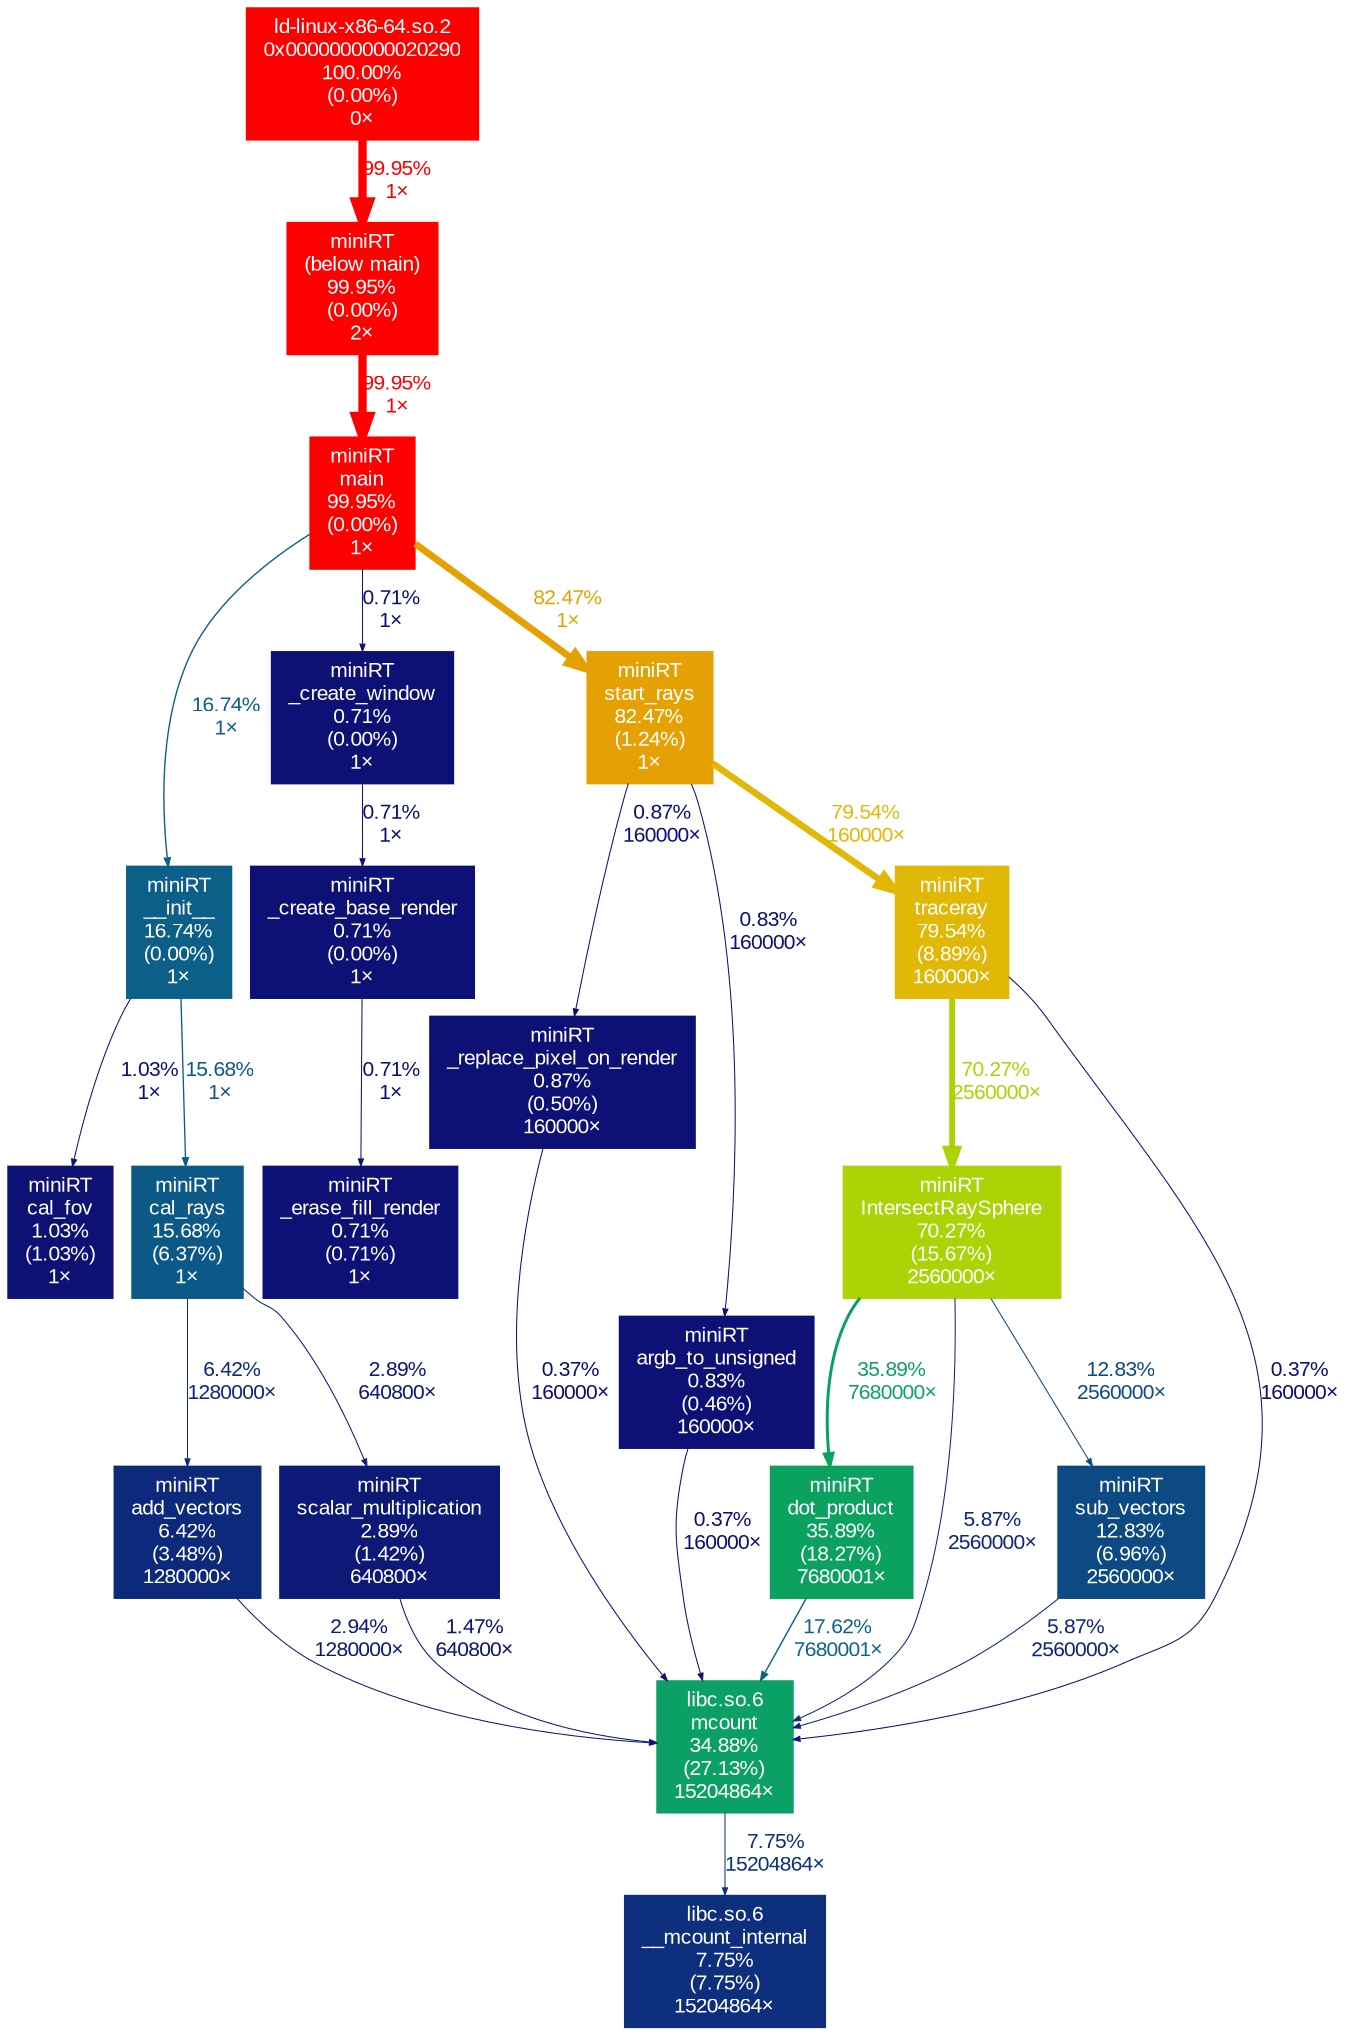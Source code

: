 digraph {
	tooltip=" "
	graph [fontname=Arial, nodesep=0.125, ranksep=0.25];
	node [fontcolor=white, fontname=Arial, height=0, shape=box, style=filled, width=0];
	edge [fontname=Arial];
	"(below main)" [color="#ff0000", fontcolor="#ffffff", fontsize="10.00", label="miniRT\n(below main)\n99.95%\n(0.00%)\n2×"];
	"(below main)" -> main [arrowsize="1.00", color="#ff0000", fontcolor="#ff0000", fontsize="10.00", label="99.95%\n1×", labeldistance="4.00", penwidth="4.00"];
	"0x0000000000020290" [color="#ff0000", fontcolor="#ffffff", fontsize="10.00", label="ld-linux-x86-64.so.2\n0x0000000000020290\n100.00%\n(0.00%)\n0×"];
	"0x0000000000020290" -> "(below main)" [arrowsize="1.00", color="#ff0000", fontcolor="#ff0000", fontsize="10.00", label="99.95%\n1×", labeldistance="4.00", penwidth="4.00"];
	IntersectRaySphere [color="#acd306", fontcolor="#ffffff", fontsize="10.00", label="miniRT\nIntersectRaySphere\n70.27%\n(15.67%)\n2560000×"];
	IntersectRaySphere -> "dot_product" [arrowsize="0.60", color="#0ba260", fontcolor="#0ba260", fontsize="10.00", label="35.89%\n7680000×", labeldistance="1.44", penwidth="1.44"];
	IntersectRaySphere -> mcount [arrowsize="0.35", color="#0d267a", fontcolor="#0d267a", fontsize="10.00", label="5.87%\n2560000×", labeldistance="0.50", penwidth="0.50"];
	IntersectRaySphere -> "sub_vectors" [arrowsize="0.36", color="#0d4a83", fontcolor="#0d4a83", fontsize="10.00", label="12.83%\n2560000×", labeldistance="0.51", penwidth="0.51"];
	"__init__" [color="#0c5f88", fontcolor="#ffffff", fontsize="10.00", label="miniRT\n__init__\n16.74%\n(0.00%)\n1×"];
	"__init__" -> "cal_fov" [arrowsize="0.35", color="#0d1174", fontcolor="#0d1174", fontsize="10.00", label="1.03%\n1×", labeldistance="0.50", penwidth="0.50"];
	"__init__" -> "cal_rays" [arrowsize="0.40", color="#0c5987", fontcolor="#0c5987", fontsize="10.00", label="15.68%\n1×", labeldistance="0.63", penwidth="0.63"];
	"__mcount_internal" [color="#0d2f7d", fontcolor="#ffffff", fontsize="10.00", label="libc.so.6\n__mcount_internal\n7.75%\n(7.75%)\n15204864×"];
	"_create_base_render" [color="#0d1074", fontcolor="#ffffff", fontsize="10.00", label="miniRT\n_create_base_render\n0.71%\n(0.00%)\n1×"];
	"_create_base_render" -> "_erase_fill_render" [arrowsize="0.35", color="#0d1074", fontcolor="#0d1074", fontsize="10.00", label="0.71%\n1×", labeldistance="0.50", penwidth="0.50"];
	"_create_window" [color="#0d1074", fontcolor="#ffffff", fontsize="10.00", label="miniRT\n_create_window\n0.71%\n(0.00%)\n1×"];
	"_create_window" -> "_create_base_render" [arrowsize="0.35", color="#0d1074", fontcolor="#0d1074", fontsize="10.00", label="0.71%\n1×", labeldistance="0.50", penwidth="0.50"];
	"_erase_fill_render" [color="#0d1074", fontcolor="#ffffff", fontsize="10.00", label="miniRT\n_erase_fill_render\n0.71%\n(0.71%)\n1×"];
	"_replace_pixel_on_render" [color="#0d1074", fontcolor="#ffffff", fontsize="10.00", label="miniRT\n_replace_pixel_on_render\n0.87%\n(0.50%)\n160000×"];
	"_replace_pixel_on_render" -> mcount [arrowsize="0.35", color="#0d0e73", fontcolor="#0d0e73", fontsize="10.00", label="0.37%\n160000×", labeldistance="0.50", penwidth="0.50"];
	"add_vectors" [color="#0d297b", fontcolor="#ffffff", fontsize="10.00", label="miniRT\nadd_vectors\n6.42%\n(3.48%)\n1280000×"];
	"add_vectors" -> mcount [arrowsize="0.35", color="#0d1977", fontcolor="#0d1977", fontsize="10.00", label="2.94%\n1280000×", labeldistance="0.50", penwidth="0.50"];
	"argb_to_unsigned" [color="#0d1074", fontcolor="#ffffff", fontsize="10.00", label="miniRT\nargb_to_unsigned\n0.83%\n(0.46%)\n160000×"];
	"argb_to_unsigned" -> mcount [arrowsize="0.35", color="#0d0e73", fontcolor="#0d0e73", fontsize="10.00", label="0.37%\n160000×", labeldistance="0.50", penwidth="0.50"];
	"cal_fov" [color="#0d1174", fontcolor="#ffffff", fontsize="10.00", label="miniRT\ncal_fov\n1.03%\n(1.03%)\n1×"];
	"cal_rays" [color="#0c5987", fontcolor="#ffffff", fontsize="10.00", label="miniRT\ncal_rays\n15.68%\n(6.37%)\n1×"];
	"cal_rays" -> "add_vectors" [arrowsize="0.35", color="#0d297b", fontcolor="#0d297b", fontsize="10.00", label="6.42%\n1280000×", labeldistance="0.50", penwidth="0.50"];
	"cal_rays" -> "scalar_multiplication" [arrowsize="0.35", color="#0d1976", fontcolor="#0d1976", fontsize="10.00", label="2.89%\n640800×", labeldistance="0.50", penwidth="0.50"];
	"dot_product" [color="#0ba260", fontcolor="#ffffff", fontsize="10.00", label="miniRT\ndot_product\n35.89%\n(18.27%)\n7680001×"];
	"dot_product" -> mcount [arrowsize="0.42", color="#0c658a", fontcolor="#0c658a", fontsize="10.00", label="17.62%\n7680001×", labeldistance="0.70", penwidth="0.70"];
	main [color="#ff0000", fontcolor="#ffffff", fontsize="10.00", label="miniRT\nmain\n99.95%\n(0.00%)\n1×"];
	main -> "__init__" [arrowsize="0.41", color="#0c5f88", fontcolor="#0c5f88", fontsize="10.00", label="16.74%\n1×", labeldistance="0.67", penwidth="0.67"];
	main -> "_create_window" [arrowsize="0.35", color="#0d1074", fontcolor="#0d1074", fontsize="10.00", label="0.71%\n1×", labeldistance="0.50", penwidth="0.50"];
	main -> "start_rays" [arrowsize="0.91", color="#e5a104", fontcolor="#e5a104", fontsize="10.00", label="82.47%\n1×", labeldistance="3.30", penwidth="3.30"];
	mcount [color="#0ba166", fontcolor="#ffffff", fontsize="10.00", label="libc.so.6\nmcount\n34.88%\n(27.13%)\n15204864×"];
	mcount -> "__mcount_internal" [arrowsize="0.35", color="#0d2f7d", fontcolor="#0d2f7d", fontsize="10.00", label="7.75%\n15204864×", labeldistance="0.50", penwidth="0.50"];
	"scalar_multiplication" [color="#0d1976", fontcolor="#ffffff", fontsize="10.00", label="miniRT\nscalar_multiplication\n2.89%\n(1.42%)\n640800×"];
	"scalar_multiplication" -> mcount [arrowsize="0.35", color="#0d1375", fontcolor="#0d1375", fontsize="10.00", label="1.47%\n640800×", labeldistance="0.50", penwidth="0.50"];
	"start_rays" [color="#e5a104", fontcolor="#ffffff", fontsize="10.00", label="miniRT\nstart_rays\n82.47%\n(1.24%)\n1×"];
	"start_rays" -> "_replace_pixel_on_render" [arrowsize="0.35", color="#0d1074", fontcolor="#0d1074", fontsize="10.00", label="0.87%\n160000×", labeldistance="0.50", penwidth="0.50"];
	"start_rays" -> "argb_to_unsigned" [arrowsize="0.35", color="#0d1074", fontcolor="#0d1074", fontsize="10.00", label="0.83%\n160000×", labeldistance="0.50", penwidth="0.50"];
	"start_rays" -> traceray [arrowsize="0.89", color="#e0b805", fontcolor="#e0b805", fontsize="10.00", label="79.54%\n160000×", labeldistance="3.18", penwidth="3.18"];
	"sub_vectors" [color="#0d4a83", fontcolor="#ffffff", fontsize="10.00", label="miniRT\nsub_vectors\n12.83%\n(6.96%)\n2560000×"];
	"sub_vectors" -> mcount [arrowsize="0.35", color="#0d267a", fontcolor="#0d267a", fontsize="10.00", label="5.87%\n2560000×", labeldistance="0.50", penwidth="0.50"];
	traceray [color="#e0b805", fontcolor="#ffffff", fontsize="10.00", label="miniRT\ntraceray\n79.54%\n(8.89%)\n160000×"];
	traceray -> IntersectRaySphere [arrowsize="0.84", color="#acd306", fontcolor="#acd306", fontsize="10.00", label="70.27%\n2560000×", labeldistance="2.81", penwidth="2.81"];
	traceray -> mcount [arrowsize="0.35", color="#0d0e73", fontcolor="#0d0e73", fontsize="10.00", label="0.37%\n160000×", labeldistance="0.50", penwidth="0.50"];
}
